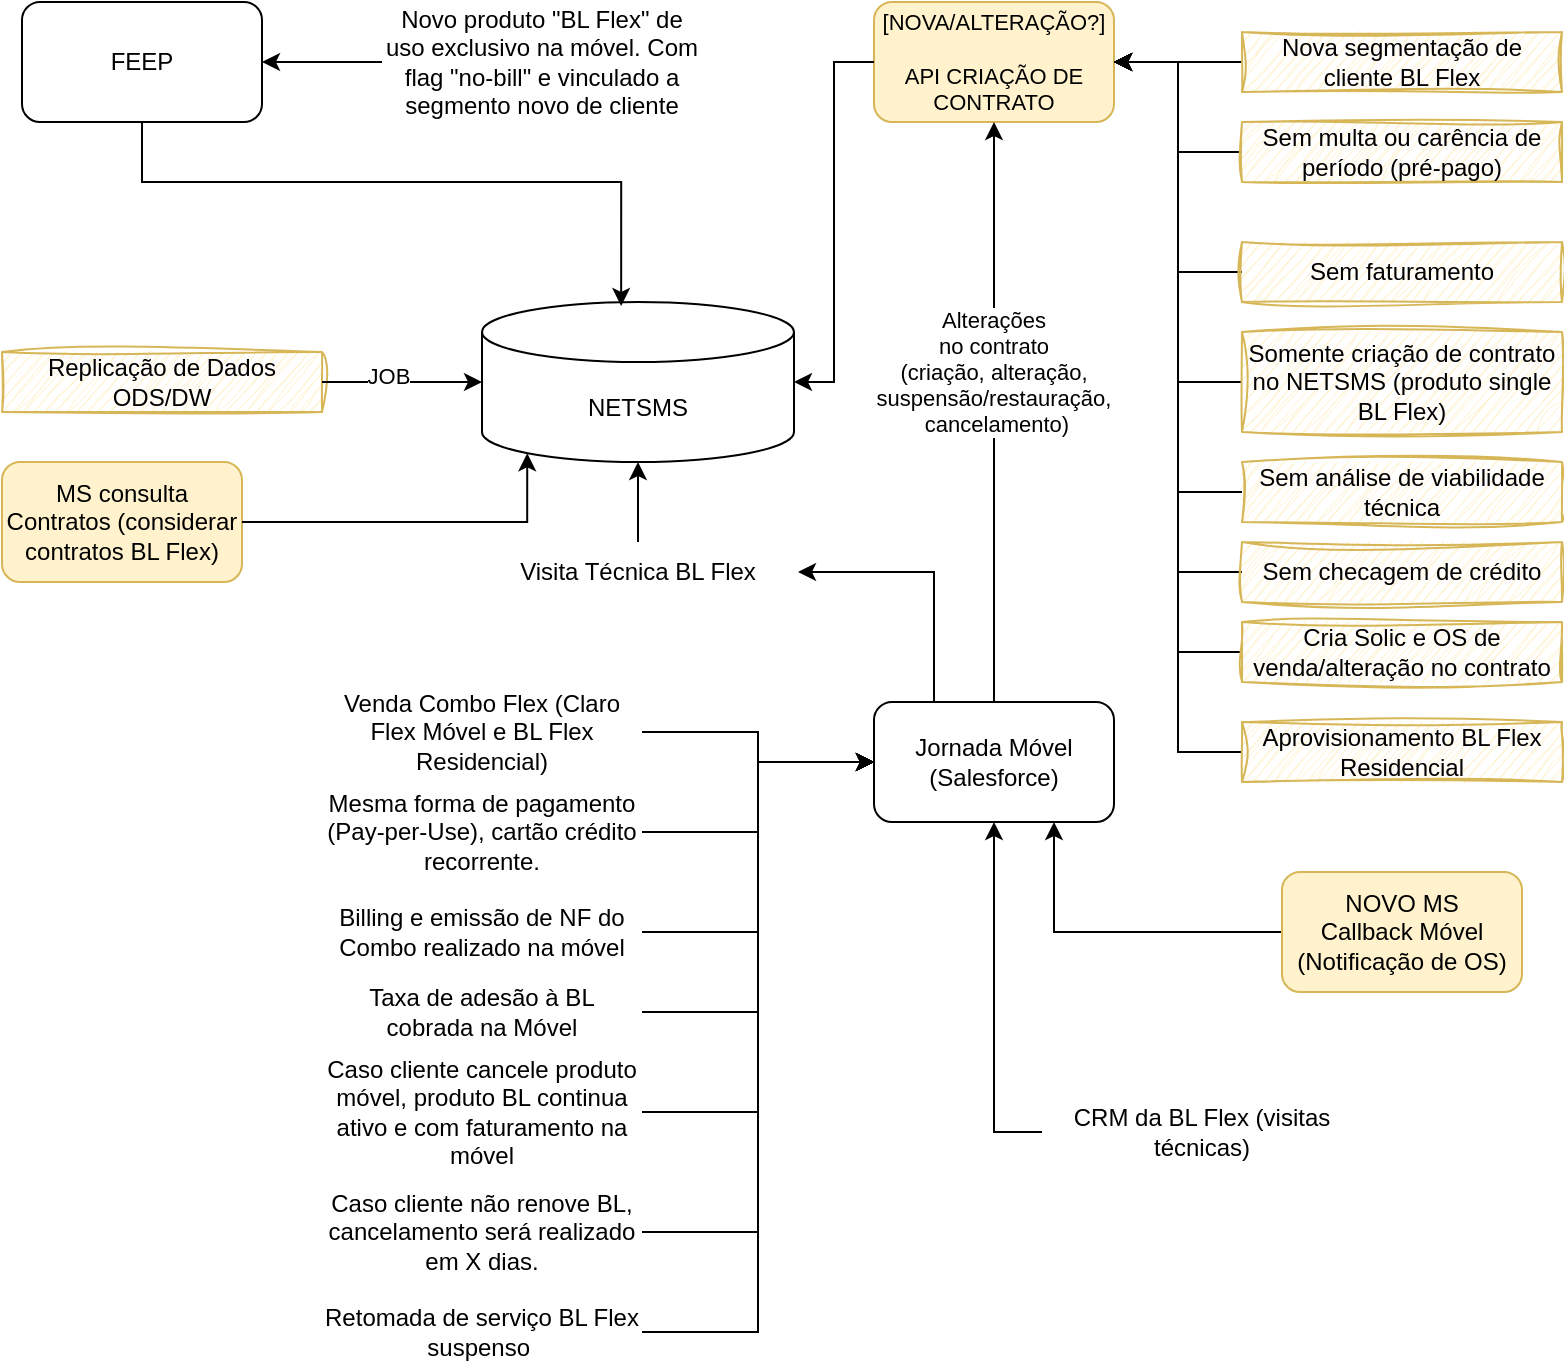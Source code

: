 <mxfile version="27.1.4">
  <diagram name="Página-1" id="dEcKvscp2UGSkrleQm4h">
    <mxGraphModel dx="1042" dy="527" grid="1" gridSize="10" guides="1" tooltips="1" connect="1" arrows="1" fold="1" page="1" pageScale="1" pageWidth="827" pageHeight="1169" math="0" shadow="0">
      <root>
        <mxCell id="0" />
        <mxCell id="1" parent="0" />
        <mxCell id="Y1WF1VeMBglXvYNFT1s_-1" value="FEEP" style="rounded=1;whiteSpace=wrap;html=1;" vertex="1" parent="1">
          <mxGeometry x="40" y="30" width="120" height="60" as="geometry" />
        </mxCell>
        <mxCell id="Y1WF1VeMBglXvYNFT1s_-3" style="edgeStyle=orthogonalEdgeStyle;rounded=0;orthogonalLoop=1;jettySize=auto;html=1;entryX=1;entryY=0.5;entryDx=0;entryDy=0;" edge="1" parent="1" source="Y1WF1VeMBglXvYNFT1s_-2" target="Y1WF1VeMBglXvYNFT1s_-1">
          <mxGeometry relative="1" as="geometry" />
        </mxCell>
        <mxCell id="Y1WF1VeMBglXvYNFT1s_-2" value="Novo produto &quot;BL Flex&quot; de uso exclusivo na móvel. Com flag &quot;no-bill&quot; e vinculado a segmento novo de cliente" style="text;html=1;align=center;verticalAlign=middle;whiteSpace=wrap;rounded=0;" vertex="1" parent="1">
          <mxGeometry x="220" y="45" width="160" height="30" as="geometry" />
        </mxCell>
        <mxCell id="Y1WF1VeMBglXvYNFT1s_-4" value="NETSMS" style="shape=cylinder3;whiteSpace=wrap;html=1;boundedLbl=1;backgroundOutline=1;size=15;" vertex="1" parent="1">
          <mxGeometry x="270" y="180" width="156" height="80" as="geometry" />
        </mxCell>
        <mxCell id="Y1WF1VeMBglXvYNFT1s_-5" style="edgeStyle=orthogonalEdgeStyle;rounded=0;orthogonalLoop=1;jettySize=auto;html=1;entryX=0.446;entryY=0.025;entryDx=0;entryDy=0;entryPerimeter=0;" edge="1" parent="1" source="Y1WF1VeMBglXvYNFT1s_-1" target="Y1WF1VeMBglXvYNFT1s_-4">
          <mxGeometry relative="1" as="geometry">
            <Array as="points">
              <mxPoint x="100" y="120" />
              <mxPoint x="340" y="120" />
            </Array>
          </mxGeometry>
        </mxCell>
        <mxCell id="Y1WF1VeMBglXvYNFT1s_-6" value="[NOVA/ALTERAÇÃO?]&lt;div&gt;&lt;br&gt;&lt;/div&gt;&lt;div&gt;API CRIAÇÃO DE CONTRATO&lt;/div&gt;" style="rounded=1;whiteSpace=wrap;html=1;fontSize=11;fillColor=#fff2cc;strokeColor=#d6b656;" vertex="1" parent="1">
          <mxGeometry x="466" y="30" width="120" height="60" as="geometry" />
        </mxCell>
        <mxCell id="Y1WF1VeMBglXvYNFT1s_-8" style="edgeStyle=orthogonalEdgeStyle;rounded=0;orthogonalLoop=1;jettySize=auto;html=1;entryX=1;entryY=0.5;entryDx=0;entryDy=0;" edge="1" parent="1" source="Y1WF1VeMBglXvYNFT1s_-7" target="Y1WF1VeMBglXvYNFT1s_-6">
          <mxGeometry relative="1" as="geometry" />
        </mxCell>
        <mxCell id="Y1WF1VeMBglXvYNFT1s_-7" value="Nova segmentação de cliente BL Flex" style="text;html=1;align=center;verticalAlign=middle;whiteSpace=wrap;rounded=0;strokeColor=#d6b656;fillColor=#fff2cc;sketch=1;curveFitting=1;jiggle=2;" vertex="1" parent="1">
          <mxGeometry x="650" y="45" width="160" height="30" as="geometry" />
        </mxCell>
        <mxCell id="Y1WF1VeMBglXvYNFT1s_-14" style="edgeStyle=orthogonalEdgeStyle;rounded=0;orthogonalLoop=1;jettySize=auto;html=1;" edge="1" parent="1" source="Y1WF1VeMBglXvYNFT1s_-9" target="Y1WF1VeMBglXvYNFT1s_-6">
          <mxGeometry relative="1" as="geometry" />
        </mxCell>
        <mxCell id="Y1WF1VeMBglXvYNFT1s_-9" value="Sem multa ou carência de período (pré-pago)" style="text;html=1;align=center;verticalAlign=middle;whiteSpace=wrap;rounded=0;fillColor=#fff2cc;strokeColor=#d6b656;sketch=1;curveFitting=1;jiggle=2;" vertex="1" parent="1">
          <mxGeometry x="650" y="90" width="160" height="30" as="geometry" />
        </mxCell>
        <mxCell id="Y1WF1VeMBglXvYNFT1s_-15" style="edgeStyle=orthogonalEdgeStyle;rounded=0;orthogonalLoop=1;jettySize=auto;html=1;entryX=1;entryY=0.5;entryDx=0;entryDy=0;" edge="1" parent="1" source="Y1WF1VeMBglXvYNFT1s_-10" target="Y1WF1VeMBglXvYNFT1s_-6">
          <mxGeometry relative="1" as="geometry" />
        </mxCell>
        <mxCell id="Y1WF1VeMBglXvYNFT1s_-10" value="Sem faturamento" style="text;html=1;align=center;verticalAlign=middle;whiteSpace=wrap;rounded=0;fillColor=#fff2cc;strokeColor=#d6b656;sketch=1;curveFitting=1;jiggle=2;" vertex="1" parent="1">
          <mxGeometry x="650" y="150" width="160" height="30" as="geometry" />
        </mxCell>
        <mxCell id="Y1WF1VeMBglXvYNFT1s_-16" style="edgeStyle=orthogonalEdgeStyle;rounded=0;orthogonalLoop=1;jettySize=auto;html=1;entryX=1;entryY=0.5;entryDx=0;entryDy=0;" edge="1" parent="1" source="Y1WF1VeMBglXvYNFT1s_-11" target="Y1WF1VeMBglXvYNFT1s_-6">
          <mxGeometry relative="1" as="geometry" />
        </mxCell>
        <mxCell id="Y1WF1VeMBglXvYNFT1s_-11" value="Somente criação de contrato no NETSMS (produto single BL Flex)" style="text;html=1;align=center;verticalAlign=middle;whiteSpace=wrap;rounded=0;fillColor=#fff2cc;strokeColor=#d6b656;sketch=1;curveFitting=1;jiggle=2;" vertex="1" parent="1">
          <mxGeometry x="650" y="195" width="160" height="50" as="geometry" />
        </mxCell>
        <mxCell id="Y1WF1VeMBglXvYNFT1s_-19" style="edgeStyle=orthogonalEdgeStyle;rounded=0;orthogonalLoop=1;jettySize=auto;html=1;entryX=1;entryY=0.5;entryDx=0;entryDy=0;" edge="1" parent="1" source="Y1WF1VeMBglXvYNFT1s_-12" target="Y1WF1VeMBglXvYNFT1s_-6">
          <mxGeometry relative="1" as="geometry" />
        </mxCell>
        <mxCell id="Y1WF1VeMBglXvYNFT1s_-12" value="Sem análise de viabilidade técnica" style="text;html=1;align=center;verticalAlign=middle;whiteSpace=wrap;rounded=0;fillColor=#fff2cc;strokeColor=#d6b656;sketch=1;curveFitting=1;jiggle=2;" vertex="1" parent="1">
          <mxGeometry x="650" y="260" width="160" height="30" as="geometry" />
        </mxCell>
        <mxCell id="Y1WF1VeMBglXvYNFT1s_-20" style="edgeStyle=orthogonalEdgeStyle;rounded=0;orthogonalLoop=1;jettySize=auto;html=1;entryX=1;entryY=0.5;entryDx=0;entryDy=0;" edge="1" parent="1" source="Y1WF1VeMBglXvYNFT1s_-13" target="Y1WF1VeMBglXvYNFT1s_-6">
          <mxGeometry relative="1" as="geometry" />
        </mxCell>
        <mxCell id="Y1WF1VeMBglXvYNFT1s_-13" value="Sem checagem de crédito" style="text;html=1;align=center;verticalAlign=middle;whiteSpace=wrap;rounded=0;fillColor=#fff2cc;strokeColor=#d6b656;sketch=1;curveFitting=1;jiggle=2;" vertex="1" parent="1">
          <mxGeometry x="650" y="300" width="160" height="30" as="geometry" />
        </mxCell>
        <mxCell id="Y1WF1VeMBglXvYNFT1s_-21" style="edgeStyle=orthogonalEdgeStyle;rounded=0;orthogonalLoop=1;jettySize=auto;html=1;entryX=1;entryY=0.5;entryDx=0;entryDy=0;entryPerimeter=0;" edge="1" parent="1" source="Y1WF1VeMBglXvYNFT1s_-6" target="Y1WF1VeMBglXvYNFT1s_-4">
          <mxGeometry relative="1" as="geometry" />
        </mxCell>
        <mxCell id="Y1WF1VeMBglXvYNFT1s_-44" style="edgeStyle=orthogonalEdgeStyle;rounded=0;orthogonalLoop=1;jettySize=auto;html=1;entryX=0.5;entryY=1;entryDx=0;entryDy=0;" edge="1" parent="1" source="Y1WF1VeMBglXvYNFT1s_-22" target="Y1WF1VeMBglXvYNFT1s_-6">
          <mxGeometry relative="1" as="geometry" />
        </mxCell>
        <mxCell id="Y1WF1VeMBglXvYNFT1s_-45" value="Alterações&amp;nbsp;&lt;div&gt;no contrato&amp;nbsp;&lt;/div&gt;&lt;div&gt;(criação,&amp;nbsp;&lt;span style=&quot;background-color: light-dark(#ffffff, var(--ge-dark-color, #121212)); color: light-dark(rgb(0, 0, 0), rgb(255, 255, 255));&quot;&gt;alteração,&amp;nbsp;&lt;/span&gt;&lt;/div&gt;&lt;div&gt;&lt;span style=&quot;background-color: light-dark(#ffffff, var(--ge-dark-color, #121212)); color: light-dark(rgb(0, 0, 0), rgb(255, 255, 255));&quot;&gt;suspensão/restauração,&amp;nbsp;&lt;/span&gt;&lt;/div&gt;&lt;div&gt;cancelamento)&lt;/div&gt;" style="edgeLabel;html=1;align=center;verticalAlign=middle;resizable=0;points=[];" vertex="1" connectable="0" parent="Y1WF1VeMBglXvYNFT1s_-44">
          <mxGeometry x="0.143" y="-1" relative="1" as="geometry">
            <mxPoint as="offset" />
          </mxGeometry>
        </mxCell>
        <mxCell id="Y1WF1VeMBglXvYNFT1s_-53" style="edgeStyle=orthogonalEdgeStyle;rounded=0;orthogonalLoop=1;jettySize=auto;html=1;entryX=1;entryY=0.5;entryDx=0;entryDy=0;exitX=0.25;exitY=0;exitDx=0;exitDy=0;" edge="1" parent="1" source="Y1WF1VeMBglXvYNFT1s_-22" target="Y1WF1VeMBglXvYNFT1s_-29">
          <mxGeometry relative="1" as="geometry" />
        </mxCell>
        <mxCell id="Y1WF1VeMBglXvYNFT1s_-22" value="Jornada Móvel (Salesforce)" style="rounded=1;whiteSpace=wrap;html=1;" vertex="1" parent="1">
          <mxGeometry x="466" y="380" width="120" height="60" as="geometry" />
        </mxCell>
        <mxCell id="Y1WF1VeMBglXvYNFT1s_-38" style="edgeStyle=orthogonalEdgeStyle;rounded=0;orthogonalLoop=1;jettySize=auto;html=1;entryX=0;entryY=0.5;entryDx=0;entryDy=0;" edge="1" parent="1" source="Y1WF1VeMBglXvYNFT1s_-23" target="Y1WF1VeMBglXvYNFT1s_-22">
          <mxGeometry relative="1" as="geometry" />
        </mxCell>
        <mxCell id="Y1WF1VeMBglXvYNFT1s_-23" value="Venda Combo Flex (Claro Flex Móvel e BL Flex Residencial)" style="text;html=1;align=center;verticalAlign=middle;whiteSpace=wrap;rounded=0;" vertex="1" parent="1">
          <mxGeometry x="190" y="380" width="160" height="30" as="geometry" />
        </mxCell>
        <mxCell id="Y1WF1VeMBglXvYNFT1s_-39" style="edgeStyle=orthogonalEdgeStyle;rounded=0;orthogonalLoop=1;jettySize=auto;html=1;entryX=0;entryY=0.5;entryDx=0;entryDy=0;" edge="1" parent="1" source="Y1WF1VeMBglXvYNFT1s_-24" target="Y1WF1VeMBglXvYNFT1s_-22">
          <mxGeometry relative="1" as="geometry" />
        </mxCell>
        <mxCell id="Y1WF1VeMBglXvYNFT1s_-24" value="Mesma forma de pagamento (Pay-per-Use), cartão crédito recorrente." style="text;html=1;align=center;verticalAlign=middle;whiteSpace=wrap;rounded=0;" vertex="1" parent="1">
          <mxGeometry x="190" y="430" width="160" height="30" as="geometry" />
        </mxCell>
        <mxCell id="Y1WF1VeMBglXvYNFT1s_-26" style="edgeStyle=orthogonalEdgeStyle;rounded=0;orthogonalLoop=1;jettySize=auto;html=1;entryX=1;entryY=0.5;entryDx=0;entryDy=0;" edge="1" parent="1" source="Y1WF1VeMBglXvYNFT1s_-25" target="Y1WF1VeMBglXvYNFT1s_-6">
          <mxGeometry relative="1" as="geometry" />
        </mxCell>
        <mxCell id="Y1WF1VeMBglXvYNFT1s_-25" value="Cria Solic e OS de venda/alteração no contrato" style="text;html=1;align=center;verticalAlign=middle;whiteSpace=wrap;rounded=0;fillColor=#fff2cc;strokeColor=#d6b656;sketch=1;curveFitting=1;jiggle=2;" vertex="1" parent="1">
          <mxGeometry x="650" y="340" width="160" height="30" as="geometry" />
        </mxCell>
        <mxCell id="Y1WF1VeMBglXvYNFT1s_-52" style="edgeStyle=orthogonalEdgeStyle;rounded=0;orthogonalLoop=1;jettySize=auto;html=1;entryX=1;entryY=0.5;entryDx=0;entryDy=0;" edge="1" parent="1" source="Y1WF1VeMBglXvYNFT1s_-28" target="Y1WF1VeMBglXvYNFT1s_-6">
          <mxGeometry relative="1" as="geometry" />
        </mxCell>
        <mxCell id="Y1WF1VeMBglXvYNFT1s_-28" value="Aprovisionamento BL Flex Residencial" style="text;html=1;align=center;verticalAlign=middle;whiteSpace=wrap;rounded=0;fillColor=#fff2cc;strokeColor=#d6b656;sketch=1;curveFitting=1;jiggle=2;" vertex="1" parent="1">
          <mxGeometry x="650" y="390" width="160" height="30" as="geometry" />
        </mxCell>
        <mxCell id="Y1WF1VeMBglXvYNFT1s_-29" value="Visita Técnica BL Flex" style="text;html=1;align=center;verticalAlign=middle;whiteSpace=wrap;rounded=0;" vertex="1" parent="1">
          <mxGeometry x="268" y="300" width="160" height="30" as="geometry" />
        </mxCell>
        <mxCell id="Y1WF1VeMBglXvYNFT1s_-40" style="edgeStyle=orthogonalEdgeStyle;rounded=0;orthogonalLoop=1;jettySize=auto;html=1;entryX=0;entryY=0.5;entryDx=0;entryDy=0;" edge="1" parent="1" source="Y1WF1VeMBglXvYNFT1s_-32" target="Y1WF1VeMBglXvYNFT1s_-22">
          <mxGeometry relative="1" as="geometry" />
        </mxCell>
        <mxCell id="Y1WF1VeMBglXvYNFT1s_-32" value="Billing e emissão de NF do Combo realizado na móvel" style="text;html=1;align=center;verticalAlign=middle;whiteSpace=wrap;rounded=0;" vertex="1" parent="1">
          <mxGeometry x="190" y="480" width="160" height="30" as="geometry" />
        </mxCell>
        <mxCell id="Y1WF1VeMBglXvYNFT1s_-41" style="edgeStyle=orthogonalEdgeStyle;rounded=0;orthogonalLoop=1;jettySize=auto;html=1;entryX=0;entryY=0.5;entryDx=0;entryDy=0;" edge="1" parent="1" source="Y1WF1VeMBglXvYNFT1s_-33" target="Y1WF1VeMBglXvYNFT1s_-22">
          <mxGeometry relative="1" as="geometry" />
        </mxCell>
        <mxCell id="Y1WF1VeMBglXvYNFT1s_-33" value="Taxa de adesão à BL cobrada na Móvel" style="text;html=1;align=center;verticalAlign=middle;whiteSpace=wrap;rounded=0;" vertex="1" parent="1">
          <mxGeometry x="190" y="520" width="160" height="30" as="geometry" />
        </mxCell>
        <mxCell id="Y1WF1VeMBglXvYNFT1s_-42" style="edgeStyle=orthogonalEdgeStyle;rounded=0;orthogonalLoop=1;jettySize=auto;html=1;entryX=0;entryY=0.5;entryDx=0;entryDy=0;" edge="1" parent="1" source="Y1WF1VeMBglXvYNFT1s_-34" target="Y1WF1VeMBglXvYNFT1s_-22">
          <mxGeometry relative="1" as="geometry" />
        </mxCell>
        <mxCell id="Y1WF1VeMBglXvYNFT1s_-34" value="Caso cliente cancele produto móvel, produto BL continua ativo e com faturamento na móvel" style="text;html=1;align=center;verticalAlign=middle;whiteSpace=wrap;rounded=0;" vertex="1" parent="1">
          <mxGeometry x="190" y="570" width="160" height="30" as="geometry" />
        </mxCell>
        <mxCell id="Y1WF1VeMBglXvYNFT1s_-46" style="edgeStyle=orthogonalEdgeStyle;rounded=0;orthogonalLoop=1;jettySize=auto;html=1;entryX=0.5;entryY=1;entryDx=0;entryDy=0;exitX=0;exitY=0.5;exitDx=0;exitDy=0;" edge="1" parent="1" source="Y1WF1VeMBglXvYNFT1s_-36" target="Y1WF1VeMBglXvYNFT1s_-22">
          <mxGeometry relative="1" as="geometry" />
        </mxCell>
        <mxCell id="Y1WF1VeMBglXvYNFT1s_-36" value="CRM da BL Flex (visitas técnicas)" style="text;html=1;align=center;verticalAlign=middle;whiteSpace=wrap;rounded=0;" vertex="1" parent="1">
          <mxGeometry x="550" y="580" width="160" height="30" as="geometry" />
        </mxCell>
        <mxCell id="Y1WF1VeMBglXvYNFT1s_-43" style="edgeStyle=orthogonalEdgeStyle;rounded=0;orthogonalLoop=1;jettySize=auto;html=1;entryX=0;entryY=0.5;entryDx=0;entryDy=0;" edge="1" parent="1" source="Y1WF1VeMBglXvYNFT1s_-37" target="Y1WF1VeMBglXvYNFT1s_-22">
          <mxGeometry relative="1" as="geometry" />
        </mxCell>
        <mxCell id="Y1WF1VeMBglXvYNFT1s_-37" value="Caso cliente não renove BL, &lt;span style=&quot;background-color: transparent; color: light-dark(rgb(0, 0, 0), rgb(255, 255, 255));&quot;&gt;cancelamento será realizado em X dias.&lt;/span&gt;" style="text;html=1;align=center;verticalAlign=middle;whiteSpace=wrap;rounded=0;" vertex="1" parent="1">
          <mxGeometry x="190" y="630" width="160" height="30" as="geometry" />
        </mxCell>
        <mxCell id="Y1WF1VeMBglXvYNFT1s_-48" style="edgeStyle=orthogonalEdgeStyle;rounded=0;orthogonalLoop=1;jettySize=auto;html=1;entryX=0;entryY=0.5;entryDx=0;entryDy=0;" edge="1" parent="1" source="Y1WF1VeMBglXvYNFT1s_-47" target="Y1WF1VeMBglXvYNFT1s_-22">
          <mxGeometry relative="1" as="geometry" />
        </mxCell>
        <mxCell id="Y1WF1VeMBglXvYNFT1s_-47" value="Retomada de serviço BL Flex suspenso&amp;nbsp;" style="text;html=1;align=center;verticalAlign=middle;whiteSpace=wrap;rounded=0;" vertex="1" parent="1">
          <mxGeometry x="190" y="680" width="160" height="30" as="geometry" />
        </mxCell>
        <mxCell id="Y1WF1VeMBglXvYNFT1s_-54" style="edgeStyle=orthogonalEdgeStyle;rounded=0;orthogonalLoop=1;jettySize=auto;html=1;entryX=0.5;entryY=1;entryDx=0;entryDy=0;entryPerimeter=0;" edge="1" parent="1" source="Y1WF1VeMBglXvYNFT1s_-29" target="Y1WF1VeMBglXvYNFT1s_-4">
          <mxGeometry relative="1" as="geometry" />
        </mxCell>
        <mxCell id="Y1WF1VeMBglXvYNFT1s_-55" value="Replicação de Dados ODS/DW" style="text;html=1;align=center;verticalAlign=middle;whiteSpace=wrap;rounded=0;fillColor=#fff2cc;strokeColor=#d6b656;sketch=1;curveFitting=1;jiggle=2;" vertex="1" parent="1">
          <mxGeometry x="30" y="205" width="160" height="30" as="geometry" />
        </mxCell>
        <mxCell id="Y1WF1VeMBglXvYNFT1s_-56" style="edgeStyle=orthogonalEdgeStyle;rounded=0;orthogonalLoop=1;jettySize=auto;html=1;entryX=0;entryY=0.5;entryDx=0;entryDy=0;entryPerimeter=0;" edge="1" parent="1" source="Y1WF1VeMBglXvYNFT1s_-55" target="Y1WF1VeMBglXvYNFT1s_-4">
          <mxGeometry relative="1" as="geometry" />
        </mxCell>
        <mxCell id="Y1WF1VeMBglXvYNFT1s_-59" value="JOB" style="edgeLabel;html=1;align=center;verticalAlign=middle;resizable=0;points=[];" vertex="1" connectable="0" parent="Y1WF1VeMBglXvYNFT1s_-56">
          <mxGeometry x="-0.19" y="3" relative="1" as="geometry">
            <mxPoint as="offset" />
          </mxGeometry>
        </mxCell>
        <mxCell id="Y1WF1VeMBglXvYNFT1s_-58" style="edgeStyle=orthogonalEdgeStyle;rounded=0;orthogonalLoop=1;jettySize=auto;html=1;entryX=0.75;entryY=1;entryDx=0;entryDy=0;" edge="1" parent="1" source="Y1WF1VeMBglXvYNFT1s_-57" target="Y1WF1VeMBglXvYNFT1s_-22">
          <mxGeometry relative="1" as="geometry" />
        </mxCell>
        <mxCell id="Y1WF1VeMBglXvYNFT1s_-57" value="NOVO MS&lt;div&gt;Callback Móvel (Notificação de OS)&lt;/div&gt;" style="rounded=1;whiteSpace=wrap;html=1;fillColor=#fff2cc;strokeColor=#d6b656;" vertex="1" parent="1">
          <mxGeometry x="670" y="465" width="120" height="60" as="geometry" />
        </mxCell>
        <mxCell id="Y1WF1VeMBglXvYNFT1s_-60" value="MS consulta Contratos (considerar contratos BL Flex)" style="rounded=1;whiteSpace=wrap;html=1;fillColor=#fff2cc;strokeColor=#d6b656;" vertex="1" parent="1">
          <mxGeometry x="30" y="260" width="120" height="60" as="geometry" />
        </mxCell>
        <mxCell id="Y1WF1VeMBglXvYNFT1s_-61" style="edgeStyle=orthogonalEdgeStyle;rounded=0;orthogonalLoop=1;jettySize=auto;html=1;entryX=0.145;entryY=1;entryDx=0;entryDy=-4.35;entryPerimeter=0;exitX=1;exitY=0.5;exitDx=0;exitDy=0;" edge="1" parent="1" source="Y1WF1VeMBglXvYNFT1s_-60" target="Y1WF1VeMBglXvYNFT1s_-4">
          <mxGeometry relative="1" as="geometry">
            <Array as="points">
              <mxPoint x="293" y="290" />
            </Array>
          </mxGeometry>
        </mxCell>
      </root>
    </mxGraphModel>
  </diagram>
</mxfile>
